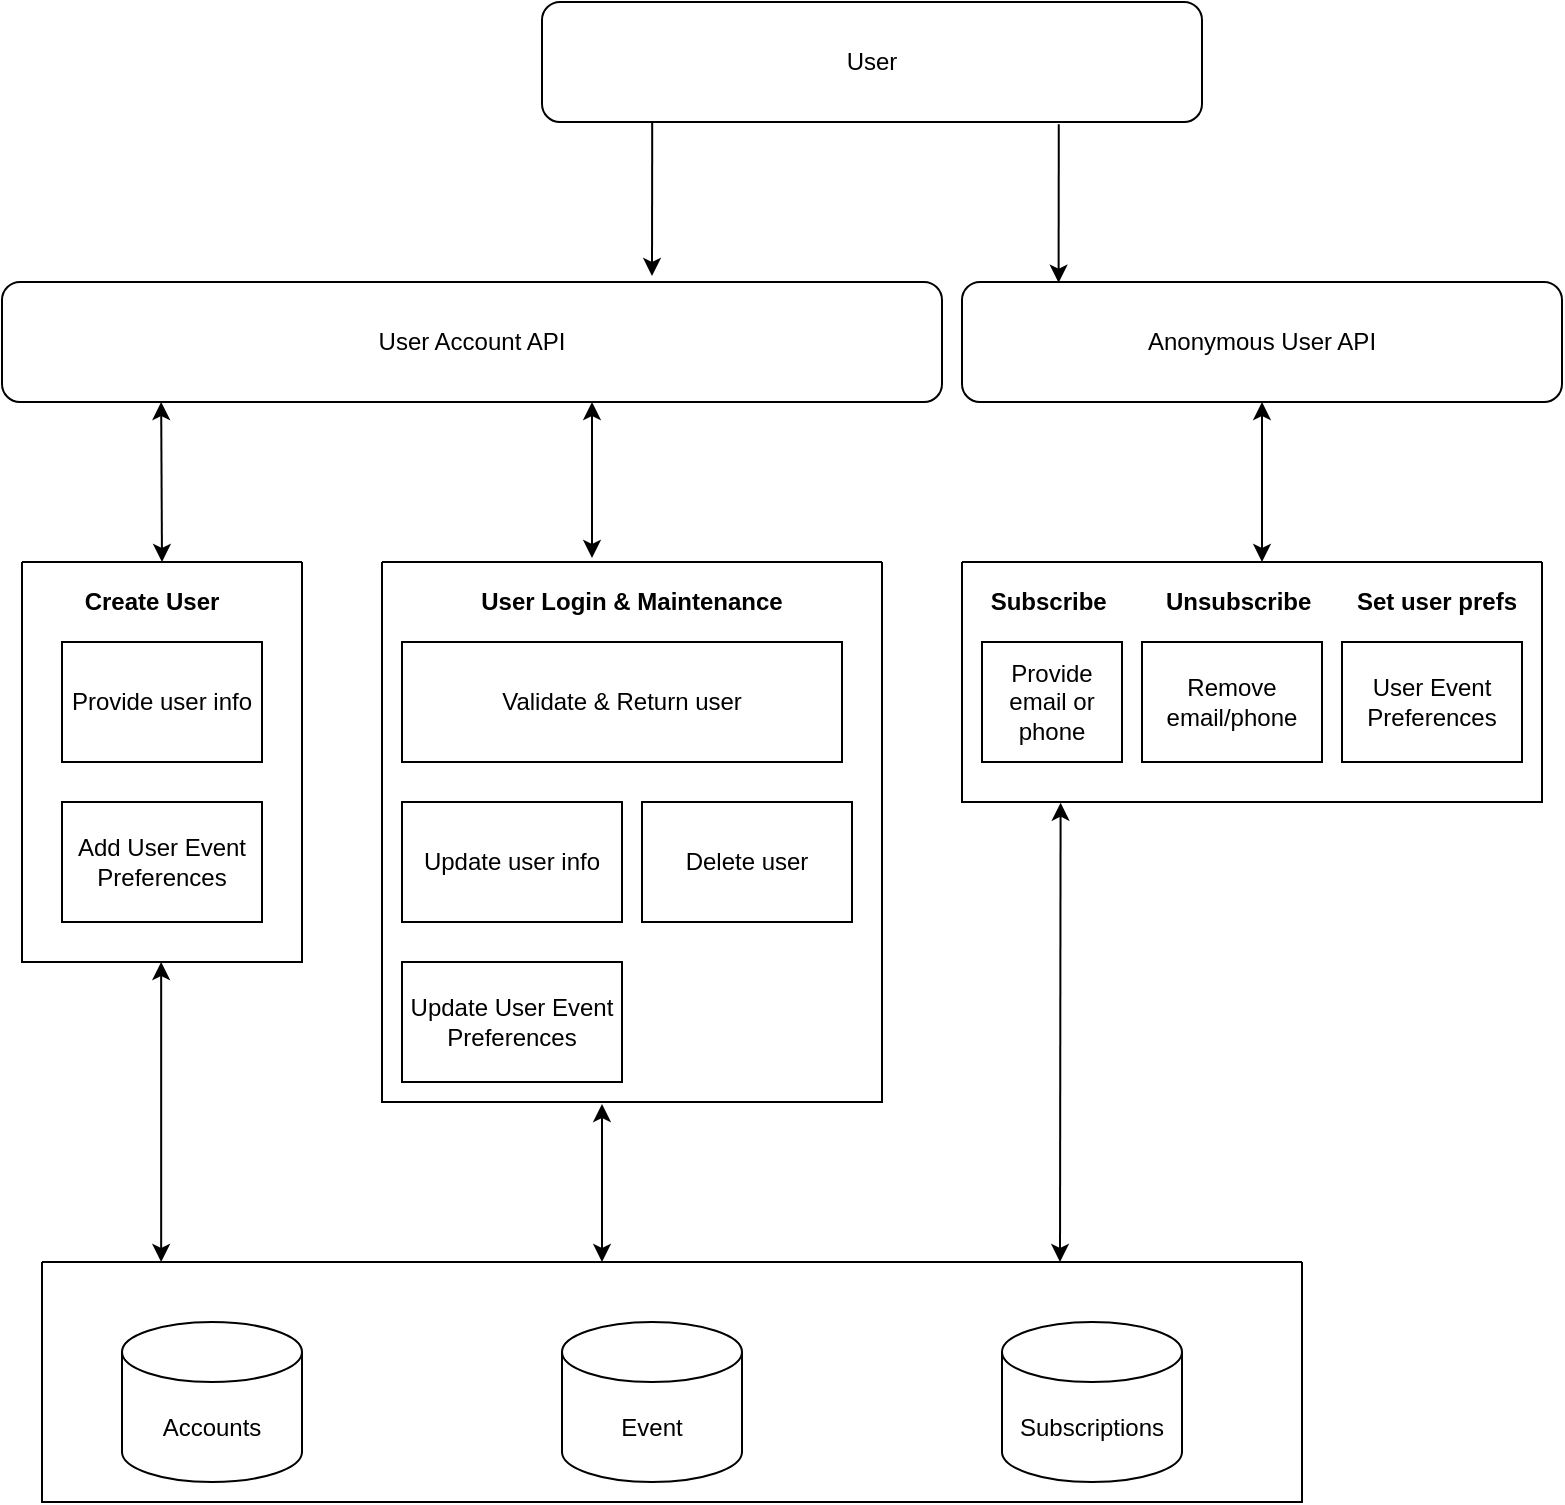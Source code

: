 <mxfile version="14.6.13" type="device" pages="2"><diagram id="C5RBs43oDa-KdzZeNtuy" name="Page-1"><mxGraphModel dx="1422" dy="896" grid="1" gridSize="10" guides="1" tooltips="1" connect="1" arrows="1" fold="1" page="1" pageScale="1" pageWidth="827" pageHeight="1169" math="0" shadow="0"><root><mxCell id="WIyWlLk6GJQsqaUBKTNV-0"/><mxCell id="WIyWlLk6GJQsqaUBKTNV-1" parent="WIyWlLk6GJQsqaUBKTNV-0"/><mxCell id="FjUzvfvKj2-H8dySlRmo-0" value="User" style="rounded=1;whiteSpace=wrap;html=1;" parent="WIyWlLk6GJQsqaUBKTNV-1" vertex="1"><mxGeometry x="290" y="30" width="330" height="60" as="geometry"/></mxCell><mxCell id="FjUzvfvKj2-H8dySlRmo-2" value="User Account API" style="rounded=1;whiteSpace=wrap;html=1;" parent="WIyWlLk6GJQsqaUBKTNV-1" vertex="1"><mxGeometry x="20" y="170" width="470" height="60" as="geometry"/></mxCell><mxCell id="FjUzvfvKj2-H8dySlRmo-3" value="" style="swimlane;startSize=0;" parent="WIyWlLk6GJQsqaUBKTNV-1" vertex="1"><mxGeometry x="30" y="310" width="140" height="200" as="geometry"/></mxCell><mxCell id="FjUzvfvKj2-H8dySlRmo-4" value="Provide user info" style="rounded=0;whiteSpace=wrap;html=1;" parent="FjUzvfvKj2-H8dySlRmo-3" vertex="1"><mxGeometry x="20" y="40" width="100" height="60" as="geometry"/></mxCell><mxCell id="FjUzvfvKj2-H8dySlRmo-6" value="Update user info" style="rounded=0;whiteSpace=wrap;html=1;" parent="FjUzvfvKj2-H8dySlRmo-3" vertex="1"><mxGeometry x="190" y="120" width="110" height="60" as="geometry"/></mxCell><mxCell id="FjUzvfvKj2-H8dySlRmo-22" value="Validate &amp;amp; Return user" style="rounded=0;whiteSpace=wrap;html=1;" parent="FjUzvfvKj2-H8dySlRmo-3" vertex="1"><mxGeometry x="190" y="40" width="220" height="60" as="geometry"/></mxCell><mxCell id="FjUzvfvKj2-H8dySlRmo-23" value="User Login &amp;amp; Maintenance" style="text;html=1;strokeColor=none;fillColor=none;align=center;verticalAlign=middle;whiteSpace=wrap;rounded=0;fontStyle=1" parent="FjUzvfvKj2-H8dySlRmo-3" vertex="1"><mxGeometry x="220" y="10" width="170" height="20" as="geometry"/></mxCell><mxCell id="FjUzvfvKj2-H8dySlRmo-35" value="Add User Event Preferences" style="rounded=0;whiteSpace=wrap;html=1;" parent="FjUzvfvKj2-H8dySlRmo-3" vertex="1"><mxGeometry x="20" y="120" width="100" height="60" as="geometry"/></mxCell><mxCell id="FjUzvfvKj2-H8dySlRmo-38" value="Delete user" style="rounded=0;whiteSpace=wrap;html=1;" parent="FjUzvfvKj2-H8dySlRmo-3" vertex="1"><mxGeometry x="310" y="120" width="105" height="60" as="geometry"/></mxCell><mxCell id="FjUzvfvKj2-H8dySlRmo-42" value="Update User Event Preferences" style="rounded=0;whiteSpace=wrap;html=1;" parent="FjUzvfvKj2-H8dySlRmo-3" vertex="1"><mxGeometry x="190" y="200" width="110" height="60" as="geometry"/></mxCell><mxCell id="FjUzvfvKj2-H8dySlRmo-10" value="" style="swimlane;startSize=0;" parent="WIyWlLk6GJQsqaUBKTNV-1" vertex="1"><mxGeometry x="500" y="310" width="290" height="120" as="geometry"/></mxCell><mxCell id="FjUzvfvKj2-H8dySlRmo-14" value="Unsubscribe&amp;nbsp;" style="text;html=1;strokeColor=none;fillColor=none;align=center;verticalAlign=middle;whiteSpace=wrap;rounded=0;fontStyle=1" parent="FjUzvfvKj2-H8dySlRmo-10" vertex="1"><mxGeometry x="100" y="10" width="80" height="20" as="geometry"/></mxCell><mxCell id="FjUzvfvKj2-H8dySlRmo-11" value="Provide email or phone" style="rounded=0;whiteSpace=wrap;html=1;" parent="FjUzvfvKj2-H8dySlRmo-10" vertex="1"><mxGeometry x="10" y="40" width="70" height="60" as="geometry"/></mxCell><mxCell id="FjUzvfvKj2-H8dySlRmo-12" value="Subscribe&amp;nbsp;" style="text;html=1;strokeColor=none;fillColor=none;align=center;verticalAlign=middle;whiteSpace=wrap;rounded=0;fontStyle=1" parent="FjUzvfvKj2-H8dySlRmo-10" vertex="1"><mxGeometry x="25" y="10" width="40" height="20" as="geometry"/></mxCell><mxCell id="FjUzvfvKj2-H8dySlRmo-13" value="Remove email/phone" style="rounded=0;whiteSpace=wrap;html=1;" parent="FjUzvfvKj2-H8dySlRmo-10" vertex="1"><mxGeometry x="90" y="40" width="90" height="60" as="geometry"/></mxCell><mxCell id="FjUzvfvKj2-H8dySlRmo-26" value="User Event Preferences" style="rounded=0;whiteSpace=wrap;html=1;" parent="FjUzvfvKj2-H8dySlRmo-10" vertex="1"><mxGeometry x="190" y="40" width="90" height="60" as="geometry"/></mxCell><mxCell id="FjUzvfvKj2-H8dySlRmo-27" value="Set user prefs" style="text;html=1;strokeColor=none;fillColor=none;align=center;verticalAlign=middle;whiteSpace=wrap;rounded=0;fontStyle=1" parent="FjUzvfvKj2-H8dySlRmo-10" vertex="1"><mxGeometry x="195" y="10" width="85" height="20" as="geometry"/></mxCell><mxCell id="FjUzvfvKj2-H8dySlRmo-19" value="" style="swimlane;startSize=0;" parent="WIyWlLk6GJQsqaUBKTNV-1" vertex="1"><mxGeometry x="40" y="660" width="630" height="120" as="geometry"/></mxCell><mxCell id="FjUzvfvKj2-H8dySlRmo-1" value="Accounts" style="shape=cylinder3;whiteSpace=wrap;html=1;boundedLbl=1;backgroundOutline=1;size=15;" parent="FjUzvfvKj2-H8dySlRmo-19" vertex="1"><mxGeometry x="40" y="30" width="90" height="80" as="geometry"/></mxCell><mxCell id="FjUzvfvKj2-H8dySlRmo-15" value="Event" style="shape=cylinder3;whiteSpace=wrap;html=1;boundedLbl=1;backgroundOutline=1;size=15;" parent="FjUzvfvKj2-H8dySlRmo-19" vertex="1"><mxGeometry x="260" y="30" width="90" height="80" as="geometry"/></mxCell><mxCell id="FjUzvfvKj2-H8dySlRmo-20" value="Subscriptions" style="shape=cylinder3;whiteSpace=wrap;html=1;boundedLbl=1;backgroundOutline=1;size=15;" parent="FjUzvfvKj2-H8dySlRmo-19" vertex="1"><mxGeometry x="480" y="30" width="90" height="80" as="geometry"/></mxCell><mxCell id="FjUzvfvKj2-H8dySlRmo-25" value="Create User" style="text;html=1;strokeColor=none;fillColor=none;align=center;verticalAlign=middle;whiteSpace=wrap;rounded=0;fontStyle=1" parent="WIyWlLk6GJQsqaUBKTNV-1" vertex="1"><mxGeometry x="60" y="320" width="70" height="20" as="geometry"/></mxCell><mxCell id="FjUzvfvKj2-H8dySlRmo-28" value="Anonymous User API" style="rounded=1;whiteSpace=wrap;html=1;" parent="WIyWlLk6GJQsqaUBKTNV-1" vertex="1"><mxGeometry x="500" y="170" width="300" height="60" as="geometry"/></mxCell><mxCell id="FjUzvfvKj2-H8dySlRmo-30" value="" style="endArrow=classic;startArrow=classic;html=1;entryX=0.5;entryY=1;entryDx=0;entryDy=0;" parent="WIyWlLk6GJQsqaUBKTNV-1" target="FjUzvfvKj2-H8dySlRmo-28" edge="1"><mxGeometry width="50" height="50" relative="1" as="geometry"><mxPoint x="650" y="310" as="sourcePoint"/><mxPoint x="690" y="240" as="targetPoint"/></mxGeometry></mxCell><mxCell id="FjUzvfvKj2-H8dySlRmo-32" value="" style="endArrow=classic;startArrow=classic;html=1;" parent="WIyWlLk6GJQsqaUBKTNV-1" edge="1"><mxGeometry width="50" height="50" relative="1" as="geometry"><mxPoint x="320" y="660" as="sourcePoint"/><mxPoint x="320" y="581" as="targetPoint"/><Array as="points"/></mxGeometry></mxCell><mxCell id="FjUzvfvKj2-H8dySlRmo-36" value="" style="endArrow=classic;html=1;exitX=0.167;exitY=1.006;exitDx=0;exitDy=0;exitPerimeter=0;" parent="WIyWlLk6GJQsqaUBKTNV-1" source="FjUzvfvKj2-H8dySlRmo-0" edge="1"><mxGeometry width="50" height="50" relative="1" as="geometry"><mxPoint x="270" y="130" as="sourcePoint"/><mxPoint x="345" y="167" as="targetPoint"/><Array as="points"/></mxGeometry></mxCell><mxCell id="FjUzvfvKj2-H8dySlRmo-37" value="" style="endArrow=classic;html=1;exitX=0.783;exitY=1.019;exitDx=0;exitDy=0;exitPerimeter=0;entryX=0.161;entryY=0.006;entryDx=0;entryDy=0;entryPerimeter=0;" parent="WIyWlLk6GJQsqaUBKTNV-1" source="FjUzvfvKj2-H8dySlRmo-0" target="FjUzvfvKj2-H8dySlRmo-28" edge="1"><mxGeometry width="50" height="50" relative="1" as="geometry"><mxPoint x="510" y="150" as="sourcePoint"/><mxPoint x="560" y="100" as="targetPoint"/></mxGeometry></mxCell><mxCell id="FjUzvfvKj2-H8dySlRmo-44" value="" style="swimlane;startSize=0;" parent="WIyWlLk6GJQsqaUBKTNV-1" vertex="1"><mxGeometry x="210" y="310" width="250" height="270" as="geometry"/></mxCell><mxCell id="FjUzvfvKj2-H8dySlRmo-45" value="" style="endArrow=classic;startArrow=classic;html=1;entryX=0.553;entryY=1.05;entryDx=0;entryDy=0;entryPerimeter=0;" parent="WIyWlLk6GJQsqaUBKTNV-1" edge="1"><mxGeometry width="50" height="50" relative="1" as="geometry"><mxPoint x="100" y="310" as="sourcePoint"/><mxPoint x="99.58" y="230.0" as="targetPoint"/></mxGeometry></mxCell><mxCell id="FjUzvfvKj2-H8dySlRmo-48" value="" style="endArrow=classic;startArrow=classic;html=1;" parent="WIyWlLk6GJQsqaUBKTNV-1" edge="1"><mxGeometry width="50" height="50" relative="1" as="geometry"><mxPoint x="315" y="308" as="sourcePoint"/><mxPoint x="315" y="230" as="targetPoint"/></mxGeometry></mxCell><mxCell id="FjUzvfvKj2-H8dySlRmo-49" value="" style="endArrow=classic;startArrow=classic;html=1;" parent="WIyWlLk6GJQsqaUBKTNV-1" edge="1"><mxGeometry width="50" height="50" relative="1" as="geometry"><mxPoint x="99.58" y="660" as="sourcePoint"/><mxPoint x="99.58" y="510" as="targetPoint"/></mxGeometry></mxCell><mxCell id="FjUzvfvKj2-H8dySlRmo-50" value="" style="endArrow=classic;startArrow=classic;html=1;entryX=0.17;entryY=1.003;entryDx=0;entryDy=0;entryPerimeter=0;" parent="WIyWlLk6GJQsqaUBKTNV-1" target="FjUzvfvKj2-H8dySlRmo-10" edge="1"><mxGeometry width="50" height="50" relative="1" as="geometry"><mxPoint x="549" y="660" as="sourcePoint"/><mxPoint x="600" y="430" as="targetPoint"/></mxGeometry></mxCell></root></mxGraphModel></diagram><diagram id="Ap15j7b7a5g2gyoUKdjM" name="Page-2"><mxGraphModel dx="1086" dy="840" grid="1" gridSize="10" guides="1" tooltips="1" connect="1" arrows="1" fold="1" page="1" pageScale="1" pageWidth="850" pageHeight="1100" math="0" shadow="0"><root><mxCell id="TKEvQv-TY8QQn9Jv992b-0"/><mxCell id="TKEvQv-TY8QQn9Jv992b-1" parent="TKEvQv-TY8QQn9Jv992b-0"/><mxCell id="TKEvQv-TY8QQn9Jv992b-2" value="EventLocator" style="rounded=1;whiteSpace=wrap;html=1;" vertex="1" parent="TKEvQv-TY8QQn9Jv992b-1"><mxGeometry x="360" y="50" width="130" height="60" as="geometry"/></mxCell><mxCell id="TKEvQv-TY8QQn9Jv992b-37" value="User Accessor" style="whiteSpace=wrap;html=1;aspect=fixed;" vertex="1" parent="TKEvQv-TY8QQn9Jv992b-1"><mxGeometry x="280" y="340" width="80" height="80" as="geometry"/></mxCell><mxCell id="TKEvQv-TY8QQn9Jv992b-40" value="Accounts" style="shape=cylinder3;whiteSpace=wrap;html=1;boundedLbl=1;backgroundOutline=1;size=15;" vertex="1" parent="TKEvQv-TY8QQn9Jv992b-1"><mxGeometry x="270" y="480" width="100" height="80" as="geometry"/></mxCell><mxCell id="Ia46ScCaTLsY_-gmWNru-0" value="Subscriptions" style="shape=cylinder3;whiteSpace=wrap;html=1;boundedLbl=1;backgroundOutline=1;size=15;" vertex="1" parent="TKEvQv-TY8QQn9Jv992b-1"><mxGeometry x="375" y="480" width="90" height="80" as="geometry"/></mxCell><mxCell id="Ia46ScCaTLsY_-gmWNru-2" value="Preference Accessor" style="whiteSpace=wrap;html=1;aspect=fixed;" vertex="1" parent="TKEvQv-TY8QQn9Jv992b-1"><mxGeometry x="380" y="340" width="80" height="80" as="geometry"/></mxCell><mxCell id="Ia46ScCaTLsY_-gmWNru-3" value="Account&lt;br&gt;Manager" style="whiteSpace=wrap;html=1;aspect=fixed;" vertex="1" parent="TKEvQv-TY8QQn9Jv992b-1"><mxGeometry x="385" y="160" width="80" height="80" as="geometry"/></mxCell><mxCell id="Ia46ScCaTLsY_-gmWNru-4" value="" style="endArrow=classic;html=1;entryX=0.5;entryY=0;entryDx=0;entryDy=0;" edge="1" parent="TKEvQv-TY8QQn9Jv992b-1" target="Ia46ScCaTLsY_-gmWNru-2"><mxGeometry width="50" height="50" relative="1" as="geometry"><mxPoint x="420" y="240" as="sourcePoint"/><mxPoint x="440" y="370" as="targetPoint"/></mxGeometry></mxCell><mxCell id="Ia46ScCaTLsY_-gmWNru-5" value="" style="endArrow=classic;html=1;exitX=0.25;exitY=1;exitDx=0;exitDy=0;entryX=0.5;entryY=0;entryDx=0;entryDy=0;" edge="1" parent="TKEvQv-TY8QQn9Jv992b-1" source="Ia46ScCaTLsY_-gmWNru-3" target="TKEvQv-TY8QQn9Jv992b-37"><mxGeometry width="50" height="50" relative="1" as="geometry"><mxPoint x="385" y="250" as="sourcePoint"/><mxPoint x="320" y="370" as="targetPoint"/></mxGeometry></mxCell><mxCell id="Ia46ScCaTLsY_-gmWNru-8" value="" style="endArrow=classic;html=1;exitX=0.5;exitY=1;exitDx=0;exitDy=0;entryX=0.5;entryY=0;entryDx=0;entryDy=0;" edge="1" parent="TKEvQv-TY8QQn9Jv992b-1" source="TKEvQv-TY8QQn9Jv992b-2" target="Ia46ScCaTLsY_-gmWNru-3"><mxGeometry width="50" height="50" relative="1" as="geometry"><mxPoint x="530" y="450" as="sourcePoint"/><mxPoint x="580" y="400" as="targetPoint"/></mxGeometry></mxCell><mxCell id="Ia46ScCaTLsY_-gmWNru-10" value="" style="endArrow=classic;html=1;exitX=0.5;exitY=1;exitDx=0;exitDy=0;entryX=0.5;entryY=0;entryDx=0;entryDy=0;entryPerimeter=0;" edge="1" parent="TKEvQv-TY8QQn9Jv992b-1" source="TKEvQv-TY8QQn9Jv992b-37" target="TKEvQv-TY8QQn9Jv992b-40"><mxGeometry width="50" height="50" relative="1" as="geometry"><mxPoint x="500" y="100" as="sourcePoint"/><mxPoint x="550" y="50" as="targetPoint"/></mxGeometry></mxCell><mxCell id="Ia46ScCaTLsY_-gmWNru-12" value="" style="endArrow=classic;html=1;exitX=0.5;exitY=1;exitDx=0;exitDy=0;entryX=0.5;entryY=0;entryDx=0;entryDy=0;entryPerimeter=0;" edge="1" parent="TKEvQv-TY8QQn9Jv992b-1" source="Ia46ScCaTLsY_-gmWNru-2" target="Ia46ScCaTLsY_-gmWNru-0"><mxGeometry width="50" height="50" relative="1" as="geometry"><mxPoint x="350" y="490" as="sourcePoint"/><mxPoint x="400" y="440" as="targetPoint"/></mxGeometry></mxCell><mxCell id="Ny7K0FS5XRwNUHpHWnRY-0" value="Events" style="shape=cylinder3;whiteSpace=wrap;html=1;boundedLbl=1;backgroundOutline=1;size=15;" vertex="1" parent="TKEvQv-TY8QQn9Jv992b-1"><mxGeometry x="470" y="480" width="100" height="80" as="geometry"/></mxCell><mxCell id="Ny7K0FS5XRwNUHpHWnRY-1" value="Event&lt;br&gt;Accessor" style="whiteSpace=wrap;html=1;aspect=fixed;" vertex="1" parent="TKEvQv-TY8QQn9Jv992b-1"><mxGeometry x="475" y="340" width="80" height="80" as="geometry"/></mxCell><mxCell id="Ny7K0FS5XRwNUHpHWnRY-2" value="" style="endArrow=classic;html=1;entryX=0.5;entryY=0;entryDx=0;entryDy=0;entryPerimeter=0;" edge="1" parent="TKEvQv-TY8QQn9Jv992b-1" target="Ny7K0FS5XRwNUHpHWnRY-0"><mxGeometry width="50" height="50" relative="1" as="geometry"><mxPoint x="520" y="420" as="sourcePoint"/><mxPoint x="450" y="440" as="targetPoint"/></mxGeometry></mxCell><mxCell id="Ny7K0FS5XRwNUHpHWnRY-3" value="" style="endArrow=classic;html=1;exitX=0.75;exitY=1;exitDx=0;exitDy=0;entryX=0.5;entryY=0;entryDx=0;entryDy=0;" edge="1" parent="TKEvQv-TY8QQn9Jv992b-1" source="Ia46ScCaTLsY_-gmWNru-3" target="Ny7K0FS5XRwNUHpHWnRY-1"><mxGeometry width="50" height="50" relative="1" as="geometry"><mxPoint x="385" y="250" as="sourcePoint"/><mxPoint x="525" y="230" as="targetPoint"/></mxGeometry></mxCell></root></mxGraphModel></diagram></mxfile>